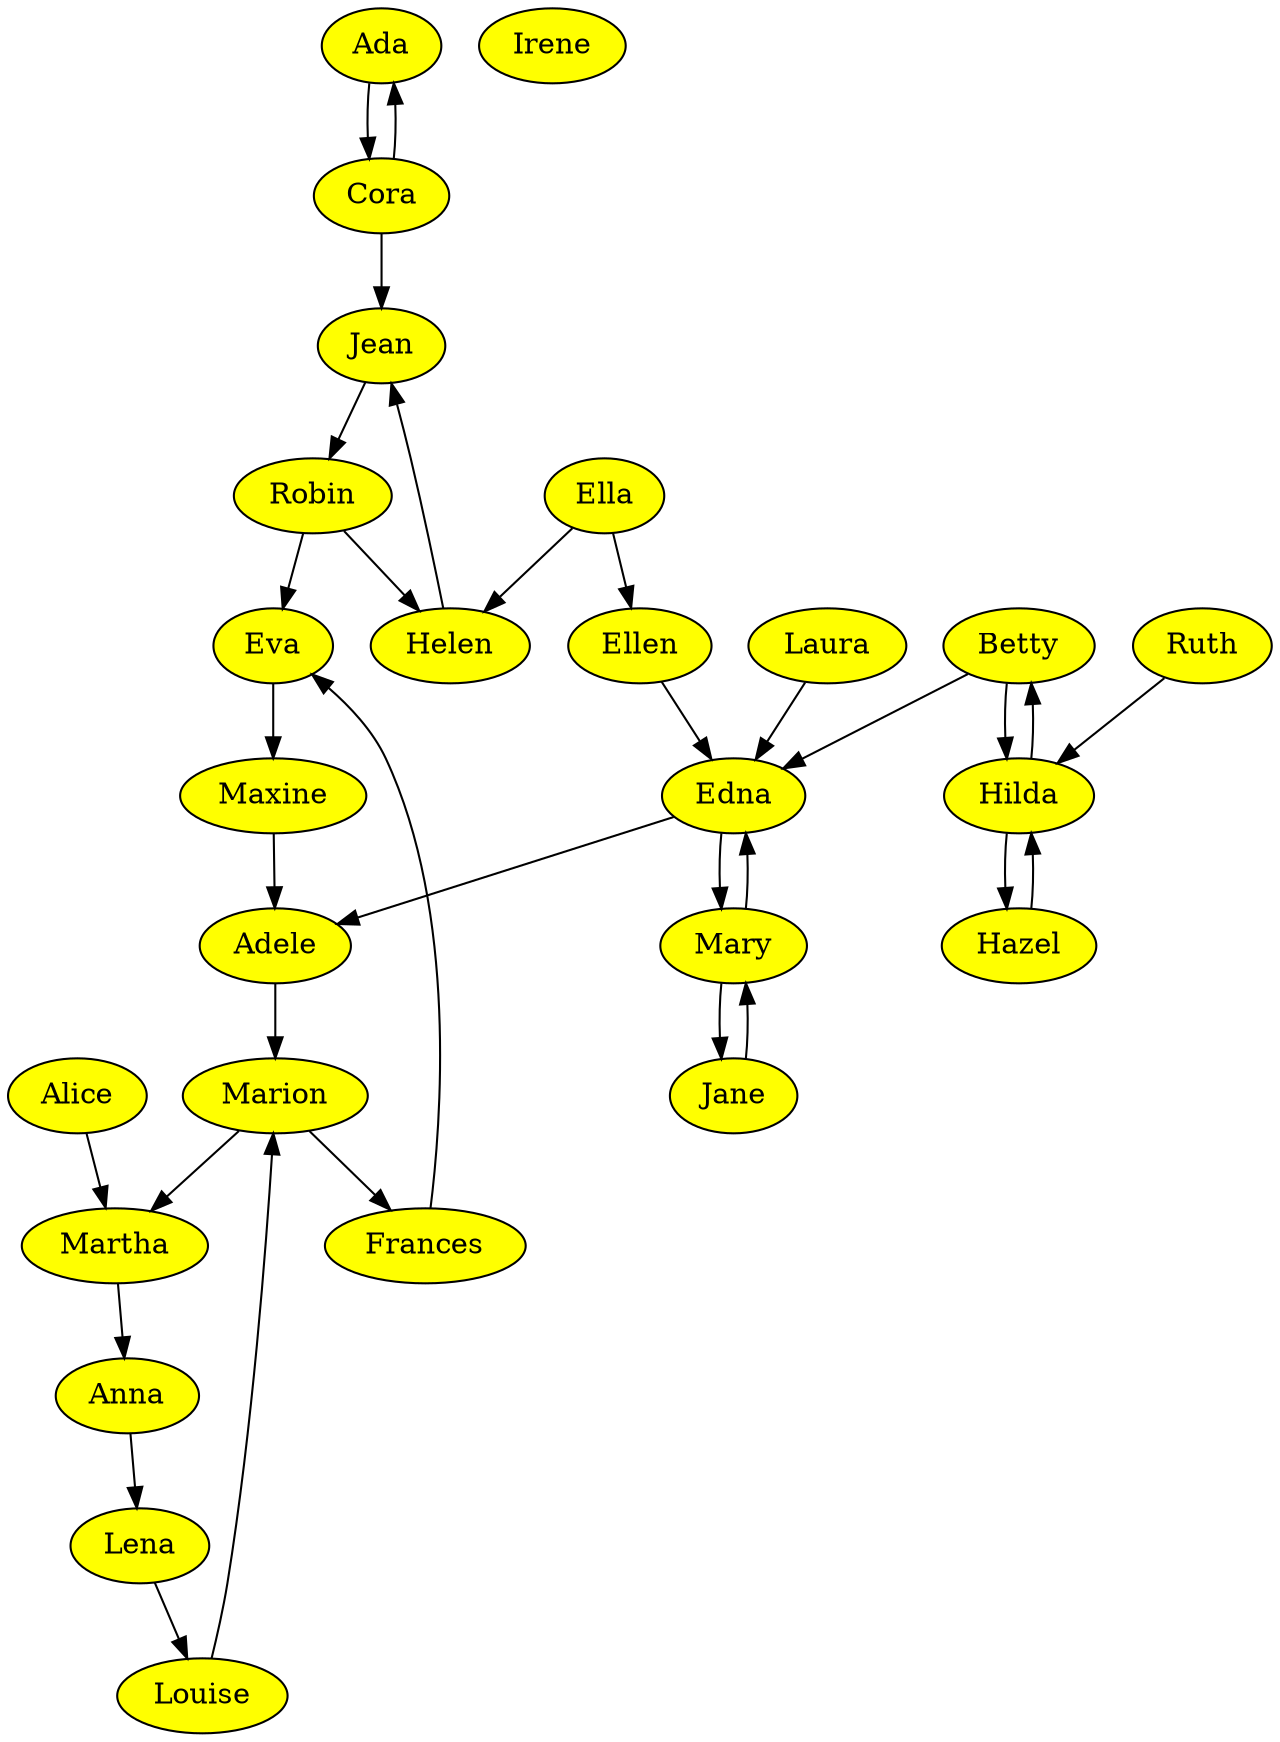 digraph graphutils {
  node [ color = black, fillcolor = while, style = filled ];
  "Ada" -> "Cora" [w=1];
  "Ada" [fillcolor="#ffff00"];
  "Cora" -> "Ada" [w=1];
  "Cora" -> "Jean" [w=1];
  "Cora" [fillcolor="#ffff00"];
  "Louise" -> "Marion" [w=1];
  "Louise" [fillcolor="#ffff00"];
  "Jean" -> "Robin" [w=1];
  "Jean" [fillcolor="#ffff00"];
  "Helen" -> "Jean" [w=1];
  "Helen" [fillcolor="#ffff00"];
  "Martha" -> "Anna" [w=1];
  "Martha" [fillcolor="#ffff00"];
  "Alice" -> "Martha" [w=1];
  "Alice" [fillcolor="#ffff00"];
  "Robin" -> "Helen" [w=1];
  "Robin" -> "Eva" [w=1];
  "Robin" [fillcolor="#ffff00"];
  "Marion" -> "Martha" [w=1];
  "Marion" -> "Frances" [w=1];
  "Marion" [fillcolor="#ffff00"];
  "Maxine" -> "Adele" [w=1];
  "Maxine" [fillcolor="#ffff00"];
  "Lena" -> "Louise" [w=1];
  "Lena" [fillcolor="#ffff00"];
  "Hazel" -> "Hilda" [w=1];
  "Hazel" [fillcolor="#ffff00"];
  "Hilda" -> "Hazel" [w=1];
  "Hilda" -> "Betty" [w=1];
  "Hilda" [fillcolor="#ffff00"];
  "Frances" -> "Eva" [w=1];
  "Frances" [fillcolor="#ffff00"];
  "Eva" -> "Maxine" [w=1];
  "Eva" [fillcolor="#ffff00"];
  "Ruth" -> "Hilda" [w=1];
  "Ruth" [fillcolor="#ffff00"];
  "Edna" -> "Adele" [w=1];
  "Edna" -> "Mary" [w=1];
  "Edna" [fillcolor="#ffff00"];
  "Adele" -> "Marion" [w=1];
  "Adele" [fillcolor="#ffff00"];
  "Jane" -> "Mary" [w=1];
  "Jane" [fillcolor="#ffff00"];
  "Anna" -> "Lena" [w=1];
  "Anna" [fillcolor="#ffff00"];
  "Mary" -> "Edna" [w=1];
  "Mary" -> "Jane" [w=1];
  "Mary" [fillcolor="#ffff00"];
  "Betty" -> "Hilda" [w=1];
  "Betty" -> "Edna" [w=1];
  "Betty" [fillcolor="#ffff00"];
  "Ella" -> "Helen" [w=1];
  "Ella" -> "Ellen" [w=1];
  "Ella" [fillcolor="#ffff00"];
  "Ellen" -> "Edna" [w=1];
  "Ellen" [fillcolor="#ffff00"];
  "Laura" -> "Edna" [w=1];
  "Laura" [fillcolor="#ffff00"];
  "Irene" [fillcolor="#ffff00"];
}
